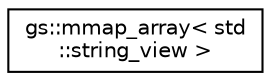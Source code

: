 digraph "Graphical Class Hierarchy"
{
 // LATEX_PDF_SIZE
  edge [fontname="Helvetica",fontsize="10",labelfontname="Helvetica",labelfontsize="10"];
  node [fontname="Helvetica",fontsize="10",shape=record];
  rankdir="LR";
  Node0 [label="gs::mmap_array\< std\l::string_view \>",height=0.2,width=0.4,color="black", fillcolor="white", style="filled",URL="$classgs_1_1mmap__array_3_01std_1_1string__view_01_4.html",tooltip=" "];
}
